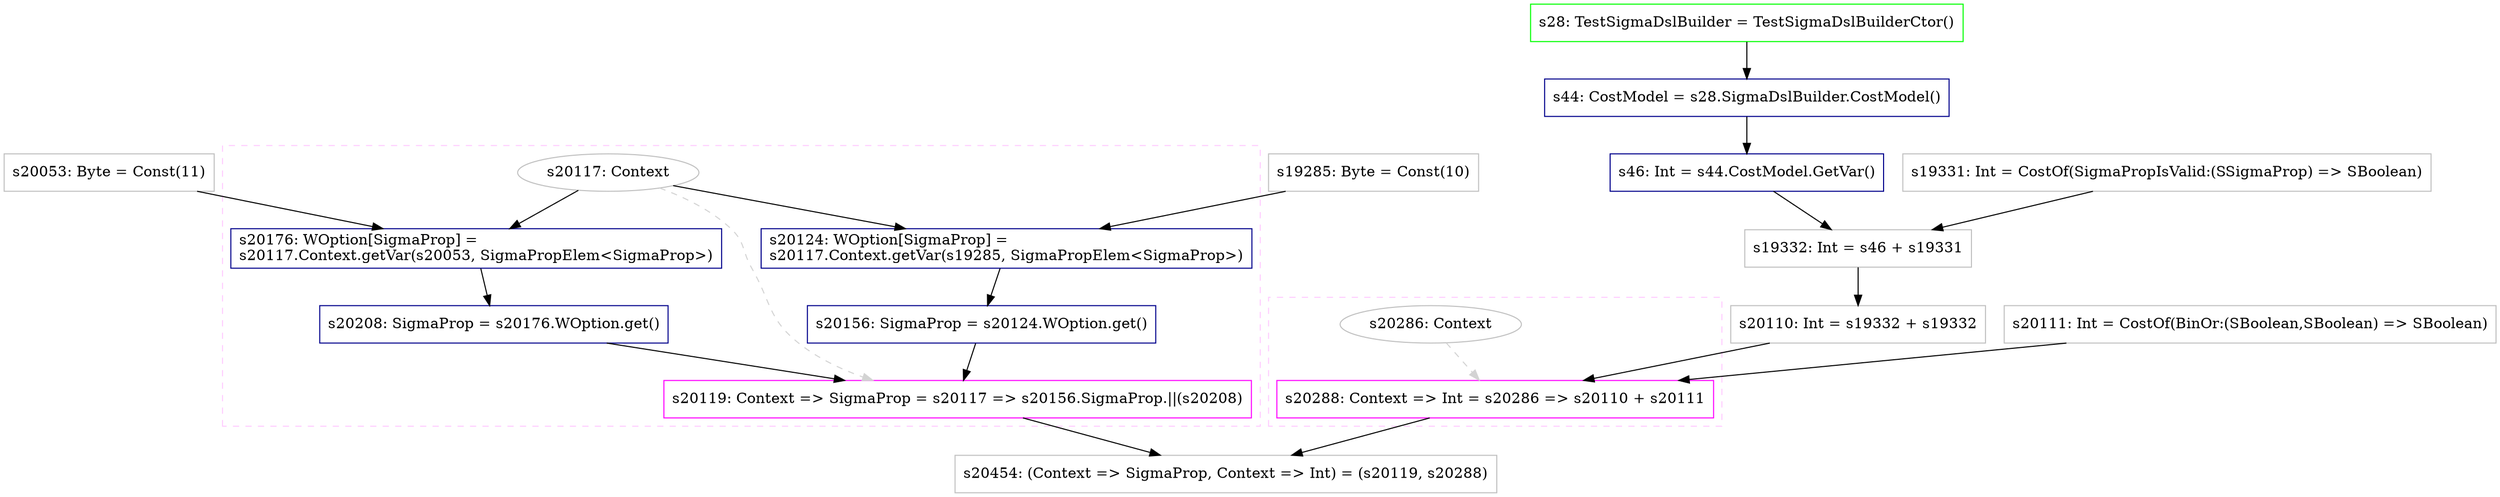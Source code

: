 digraph "Prop2" {
concentrate=true
node [style=filled, fillcolor=orangered]

"s20053" [
label="s20053: Byte = Const(11)"
shape=box, color=gray, tooltip="s20053:Byte", style=filled, fillcolor=white
]
"s19285" [
label="s19285: Byte = Const(10)"
shape=box, color=gray, tooltip="s19285:Byte", style=filled, fillcolor=white
]
subgraph cluster_s20119 {
style=dashed; color="#FFCCFF"
"s20117" [
label="s20117: Context"
shape=oval, color=gray, tooltip="s20117:Context", style=filled, fillcolor=white
]
"s20119" [
label="s20119: Context => SigmaProp = s20117 => s20156.SigmaProp.||(s20208)"
shape=box, color=magenta, tooltip="s20119:Context => SigmaProp", style=filled, fillcolor=white
]
{rank=source; s20117}
"s20124" [
label="s20124: WOption[SigmaProp] =\ls20117.Context.getVar(s19285, SigmaPropElem<SigmaProp>)\l"
shape=box, color=darkblue, tooltip="s20124:WOption[SigmaProp]", style=filled, fillcolor=white
]
"s20156" [
label="s20156: SigmaProp = s20124.WOption.get()"
shape=box, color=darkblue, tooltip="s20156:SigmaProp", style=filled, fillcolor=white
]
"s20176" [
label="s20176: WOption[SigmaProp] =\ls20117.Context.getVar(s20053, SigmaPropElem<SigmaProp>)\l"
shape=box, color=darkblue, tooltip="s20176:WOption[SigmaProp]", style=filled, fillcolor=white
]
"s20208" [
label="s20208: SigmaProp = s20176.WOption.get()"
shape=box, color=darkblue, tooltip="s20208:SigmaProp", style=filled, fillcolor=white
]
{rank=sink; s20119}
}
"s28" [
label="s28: TestSigmaDslBuilder = TestSigmaDslBuilderCtor()"
shape=box, color=green, tooltip="s28:TestSigmaDslBuilder", style=filled, fillcolor=white
]
"s44" [
label="s44: CostModel = s28.SigmaDslBuilder.CostModel()"
shape=box, color=darkblue, tooltip="s44:CostModel", style=filled, fillcolor=white
]
"s46" [
label="s46: Int = s44.CostModel.GetVar()"
shape=box, color=darkblue, tooltip="s46:Int", style=filled, fillcolor=white
]
"s19331" [
label="s19331: Int = CostOf(SigmaPropIsValid:(SSigmaProp) => SBoolean)"
shape=box, color=gray, tooltip="s19331:Int", style=filled, fillcolor=white
]
"s19332" [
label="s19332: Int = s46 + s19331"
shape=box, color=gray, tooltip="s19332:Int", style=filled, fillcolor=white
]
"s20110" [
label="s20110: Int = s19332 + s19332"
shape=box, color=gray, tooltip="s20110:Int", style=filled, fillcolor=white
]
"s20111" [
label="s20111: Int = CostOf(BinOr:(SBoolean,SBoolean) => SBoolean)"
shape=box, color=gray, tooltip="s20111:Int", style=filled, fillcolor=white
]
subgraph cluster_s20288 {
style=dashed; color="#FFCCFF"
"s20286" [
label="s20286: Context"
shape=oval, color=gray, tooltip="s20286:Context", style=filled, fillcolor=white
]
"s20288" [
label="s20288: Context => Int = s20286 => s20110 + s20111"
shape=box, color=magenta, tooltip="s20288:Context => Int", style=filled, fillcolor=white
]
{rank=source; s20286}
{rank=sink; s20288}
}
"s20454" [
label="s20454: (Context => SigmaProp, Context => Int) = (s20119, s20288)"
shape=box, color=gray, tooltip="s20454:(Context => SigmaProp, Context => Int)", style=filled, fillcolor=white
]
"s20117" -> "s20124" [style=solid]
"s19285" -> "s20124" [style=solid]
"s44" -> "s46" [style=solid]
"s20124" -> "s20156" [style=solid]
"s46" -> "s19332" [style=solid]
"s19331" -> "s19332" [style=solid]
"s20119" -> "s20454" [style=solid]
"s20288" -> "s20454" [style=solid]
"s20286" -> "s20288" [style=dashed, color=lightgray, weight=0]
"s20110" -> "s20288" [style=solid]
"s20111" -> "s20288" [style=solid]
"s28" -> "s44" [style=solid]
"s20117" -> "s20119" [style=dashed, color=lightgray, weight=0]
"s20156" -> "s20119" [style=solid]
"s20208" -> "s20119" [style=solid]
"s20117" -> "s20176" [style=solid]
"s20053" -> "s20176" [style=solid]
"s20176" -> "s20208" [style=solid]
"s19332" -> "s20110" [style=solid]
"s19332" -> "s20110" [style=solid]
}

